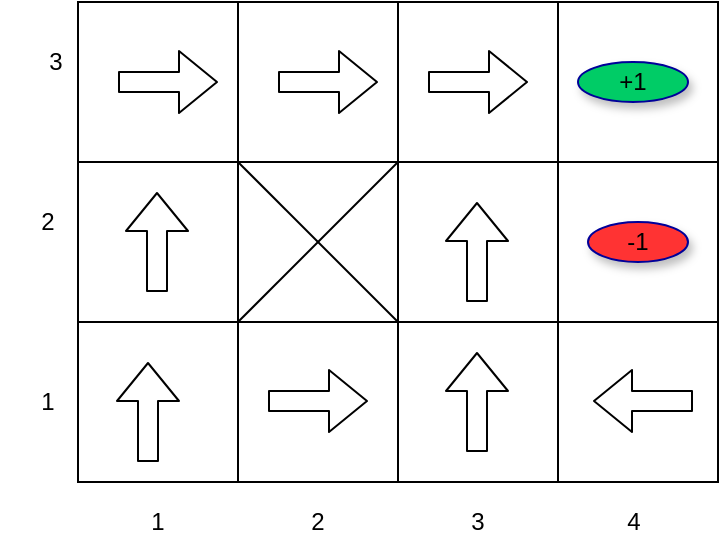 <mxfile version="12.8.4" type="device"><diagram id="Zpx2hZGRedN-7M9drF_a" name="Page-1"><mxGraphModel dx="1038" dy="508" grid="1" gridSize="10" guides="1" tooltips="1" connect="1" arrows="1" fold="1" page="1" pageScale="1" pageWidth="850" pageHeight="1100" math="0" shadow="0"><root><mxCell id="0"/><mxCell id="1" parent="0"/><mxCell id="sHLdiJZ5vMlQr8QnRT6h-1" value="" style="whiteSpace=wrap;html=1;aspect=fixed;" parent="1" vertex="1"><mxGeometry x="45" y="280" width="80" height="80" as="geometry"/></mxCell><mxCell id="sHLdiJZ5vMlQr8QnRT6h-2" value="" style="whiteSpace=wrap;html=1;aspect=fixed;" parent="1" vertex="1"><mxGeometry x="125" y="280" width="80" height="80" as="geometry"/></mxCell><mxCell id="sHLdiJZ5vMlQr8QnRT6h-3" value="" style="whiteSpace=wrap;html=1;aspect=fixed;" parent="1" vertex="1"><mxGeometry x="205" y="280" width="80" height="80" as="geometry"/></mxCell><mxCell id="sHLdiJZ5vMlQr8QnRT6h-5" value="" style="whiteSpace=wrap;html=1;aspect=fixed;" parent="1" vertex="1"><mxGeometry x="285" y="280" width="80" height="80" as="geometry"/></mxCell><mxCell id="sHLdiJZ5vMlQr8QnRT6h-6" value="" style="whiteSpace=wrap;html=1;aspect=fixed;" parent="1" vertex="1"><mxGeometry x="45" y="360" width="80" height="80" as="geometry"/></mxCell><mxCell id="sHLdiJZ5vMlQr8QnRT6h-7" value="" style="whiteSpace=wrap;html=1;aspect=fixed;" parent="1" vertex="1"><mxGeometry x="125" y="360" width="80" height="80" as="geometry"/></mxCell><mxCell id="sHLdiJZ5vMlQr8QnRT6h-8" value="" style="whiteSpace=wrap;html=1;aspect=fixed;" parent="1" vertex="1"><mxGeometry x="205" y="360" width="80" height="80" as="geometry"/></mxCell><mxCell id="sHLdiJZ5vMlQr8QnRT6h-9" value="" style="whiteSpace=wrap;html=1;aspect=fixed;" parent="1" vertex="1"><mxGeometry x="285" y="360" width="80" height="80" as="geometry"/></mxCell><mxCell id="sHLdiJZ5vMlQr8QnRT6h-10" value="" style="whiteSpace=wrap;html=1;aspect=fixed;" parent="1" vertex="1"><mxGeometry x="45" y="440" width="80" height="80" as="geometry"/></mxCell><mxCell id="sHLdiJZ5vMlQr8QnRT6h-11" value="" style="whiteSpace=wrap;html=1;aspect=fixed;" parent="1" vertex="1"><mxGeometry x="125" y="440" width="80" height="80" as="geometry"/></mxCell><mxCell id="sHLdiJZ5vMlQr8QnRT6h-12" value="" style="whiteSpace=wrap;html=1;aspect=fixed;" parent="1" vertex="1"><mxGeometry x="205" y="440" width="80" height="80" as="geometry"/></mxCell><mxCell id="sHLdiJZ5vMlQr8QnRT6h-13" value="" style="whiteSpace=wrap;html=1;aspect=fixed;" parent="1" vertex="1"><mxGeometry x="285" y="440" width="80" height="80" as="geometry"/></mxCell><mxCell id="sHLdiJZ5vMlQr8QnRT6h-14" value="" style="endArrow=none;html=1;entryX=0;entryY=0;entryDx=0;entryDy=0;exitX=0;exitY=0;exitDx=0;exitDy=0;" parent="1" source="sHLdiJZ5vMlQr8QnRT6h-12" target="sHLdiJZ5vMlQr8QnRT6h-7" edge="1"><mxGeometry width="50" height="50" relative="1" as="geometry"><mxPoint x="245" y="490" as="sourcePoint"/><mxPoint x="295" y="440" as="targetPoint"/></mxGeometry></mxCell><mxCell id="sHLdiJZ5vMlQr8QnRT6h-15" value="" style="endArrow=none;html=1;entryX=0;entryY=0;entryDx=0;entryDy=0;exitX=0;exitY=0;exitDx=0;exitDy=0;" parent="1" source="sHLdiJZ5vMlQr8QnRT6h-11" target="sHLdiJZ5vMlQr8QnRT6h-8" edge="1"><mxGeometry width="50" height="50" relative="1" as="geometry"><mxPoint x="245" y="490" as="sourcePoint"/><mxPoint x="295" y="440" as="targetPoint"/></mxGeometry></mxCell><mxCell id="sHLdiJZ5vMlQr8QnRT6h-29" value="-1" style="ellipse;whiteSpace=wrap;html=1;align=center;container=1;recursiveResize=0;treeFolding=1;treeMoving=1;shadow=1;strokeColor=#000099;fillColor=#FF3333;" parent="1" vertex="1"><mxGeometry x="300" y="390" width="50" height="20" as="geometry"/></mxCell><mxCell id="sHLdiJZ5vMlQr8QnRT6h-31" value="+1" style="ellipse;whiteSpace=wrap;html=1;align=center;container=1;recursiveResize=0;treeFolding=1;treeMoving=1;shadow=1;strokeColor=#000099;fillColor=#00CC66;" parent="1" vertex="1"><mxGeometry x="295" y="310" width="55" height="20" as="geometry"/></mxCell><mxCell id="sHLdiJZ5vMlQr8QnRT6h-39" value="1" style="text;html=1;strokeColor=none;fillColor=none;align=center;verticalAlign=middle;whiteSpace=wrap;rounded=0;shadow=1;" parent="1" vertex="1"><mxGeometry x="65" y="530" width="40" height="20" as="geometry"/></mxCell><mxCell id="sHLdiJZ5vMlQr8QnRT6h-40" value="2" style="text;html=1;strokeColor=none;fillColor=none;align=center;verticalAlign=middle;whiteSpace=wrap;rounded=0;shadow=1;" parent="1" vertex="1"><mxGeometry x="145" y="530" width="40" height="20" as="geometry"/></mxCell><mxCell id="sHLdiJZ5vMlQr8QnRT6h-41" value="3" style="text;html=1;strokeColor=none;fillColor=none;align=center;verticalAlign=middle;whiteSpace=wrap;rounded=0;shadow=1;" parent="1" vertex="1"><mxGeometry x="225" y="530" width="40" height="20" as="geometry"/></mxCell><mxCell id="sHLdiJZ5vMlQr8QnRT6h-42" value="4" style="text;html=1;strokeColor=none;fillColor=none;align=center;verticalAlign=middle;whiteSpace=wrap;rounded=0;shadow=1;" parent="1" vertex="1"><mxGeometry x="302.5" y="530" width="40" height="20" as="geometry"/></mxCell><mxCell id="sHLdiJZ5vMlQr8QnRT6h-43" value="1" style="text;html=1;strokeColor=none;fillColor=none;align=center;verticalAlign=middle;whiteSpace=wrap;rounded=0;shadow=1;" parent="1" vertex="1"><mxGeometry x="10" y="470" width="40" height="20" as="geometry"/></mxCell><mxCell id="sHLdiJZ5vMlQr8QnRT6h-44" value="2" style="text;html=1;strokeColor=none;fillColor=none;align=center;verticalAlign=middle;whiteSpace=wrap;rounded=0;shadow=1;" parent="1" vertex="1"><mxGeometry x="10" y="380" width="40" height="20" as="geometry"/></mxCell><mxCell id="sHLdiJZ5vMlQr8QnRT6h-45" value="3" style="text;html=1;strokeColor=none;fillColor=none;align=center;verticalAlign=middle;whiteSpace=wrap;rounded=0;shadow=1;" parent="1" vertex="1"><mxGeometry x="14" y="300" width="40" height="20" as="geometry"/></mxCell><mxCell id="jcqb0EgoweM6pxWwx1vL-107" value="" style="shape=flexArrow;endArrow=classic;html=1;" edge="1" parent="1"><mxGeometry width="50" height="50" relative="1" as="geometry"><mxPoint x="244.5" y="430" as="sourcePoint"/><mxPoint x="244.5" y="380" as="targetPoint"/></mxGeometry></mxCell><mxCell id="jcqb0EgoweM6pxWwx1vL-108" value="" style="shape=flexArrow;endArrow=classic;html=1;" edge="1" parent="1"><mxGeometry width="50" height="50" relative="1" as="geometry"><mxPoint x="84.5" y="425" as="sourcePoint"/><mxPoint x="84.5" y="375" as="targetPoint"/></mxGeometry></mxCell><mxCell id="jcqb0EgoweM6pxWwx1vL-109" value="" style="shape=flexArrow;endArrow=classic;html=1;" edge="1" parent="1"><mxGeometry width="50" height="50" relative="1" as="geometry"><mxPoint x="80" y="510" as="sourcePoint"/><mxPoint x="80" y="460" as="targetPoint"/></mxGeometry></mxCell><mxCell id="jcqb0EgoweM6pxWwx1vL-110" value="" style="shape=flexArrow;endArrow=classic;html=1;" edge="1" parent="1"><mxGeometry width="50" height="50" relative="1" as="geometry"><mxPoint x="244.5" y="505" as="sourcePoint"/><mxPoint x="244.5" y="455" as="targetPoint"/></mxGeometry></mxCell><mxCell id="jcqb0EgoweM6pxWwx1vL-111" value="" style="shape=flexArrow;endArrow=classic;html=1;" edge="1" parent="1"><mxGeometry width="50" height="50" relative="1" as="geometry"><mxPoint x="145" y="320" as="sourcePoint"/><mxPoint x="195" y="320" as="targetPoint"/></mxGeometry></mxCell><mxCell id="jcqb0EgoweM6pxWwx1vL-112" value="" style="shape=flexArrow;endArrow=classic;html=1;" edge="1" parent="1"><mxGeometry width="50" height="50" relative="1" as="geometry"><mxPoint x="65" y="320" as="sourcePoint"/><mxPoint x="115" y="320" as="targetPoint"/></mxGeometry></mxCell><mxCell id="jcqb0EgoweM6pxWwx1vL-116" value="" style="shape=flexArrow;endArrow=classic;html=1;" edge="1" parent="1"><mxGeometry width="50" height="50" relative="1" as="geometry"><mxPoint x="220" y="320" as="sourcePoint"/><mxPoint x="270" y="320" as="targetPoint"/></mxGeometry></mxCell><mxCell id="jcqb0EgoweM6pxWwx1vL-117" value="" style="shape=flexArrow;endArrow=classic;html=1;" edge="1" parent="1"><mxGeometry width="50" height="50" relative="1" as="geometry"><mxPoint x="140" y="479.5" as="sourcePoint"/><mxPoint x="190" y="479.5" as="targetPoint"/></mxGeometry></mxCell><mxCell id="jcqb0EgoweM6pxWwx1vL-118" value="" style="shape=flexArrow;endArrow=classic;html=1;" edge="1" parent="1"><mxGeometry width="50" height="50" relative="1" as="geometry"><mxPoint x="352.5" y="479.5" as="sourcePoint"/><mxPoint x="302.5" y="479.5" as="targetPoint"/></mxGeometry></mxCell></root></mxGraphModel></diagram></mxfile>